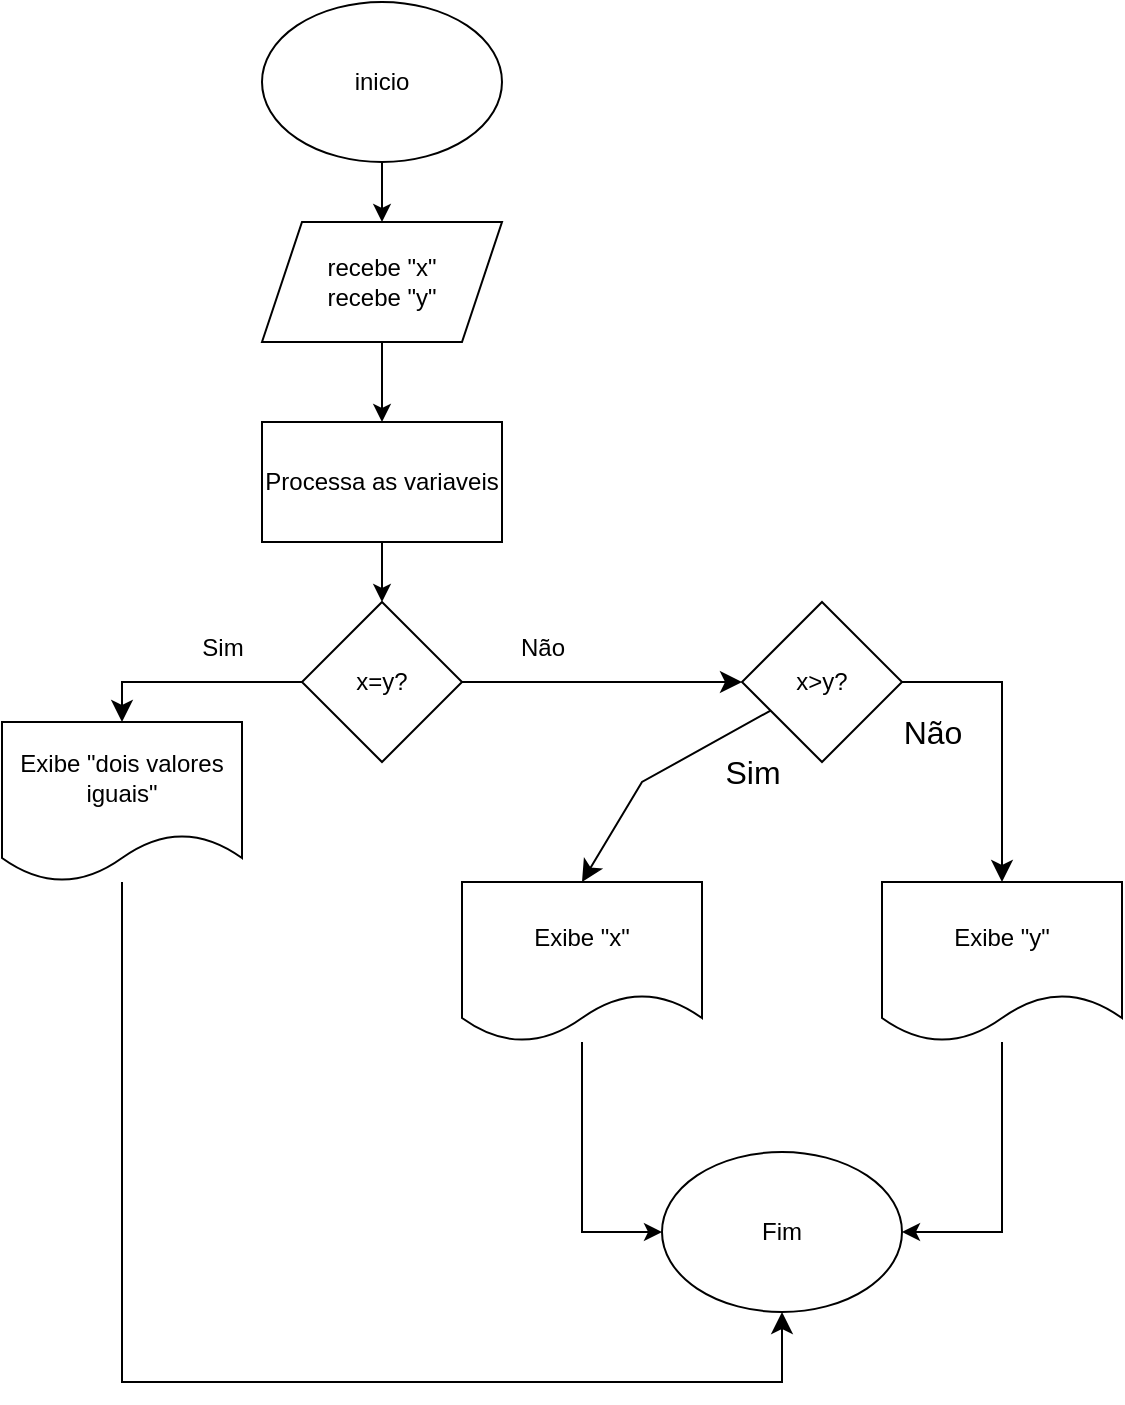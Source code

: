 <mxfile version="26.1.1">
  <diagram name="Página-1" id="HDcfTu-KNQShFsaTJg1-">
    <mxGraphModel dx="418" dy="715" grid="1" gridSize="10" guides="1" tooltips="1" connect="1" arrows="1" fold="1" page="1" pageScale="1" pageWidth="827" pageHeight="1169" math="0" shadow="0">
      <root>
        <mxCell id="0" />
        <mxCell id="1" parent="0" />
        <mxCell id="EGZuov65ARzPs76qATdW-5" style="edgeStyle=orthogonalEdgeStyle;rounded=0;orthogonalLoop=1;jettySize=auto;html=1;exitX=0.5;exitY=1;exitDx=0;exitDy=0;entryX=0.5;entryY=0;entryDx=0;entryDy=0;" parent="1" source="EGZuov65ARzPs76qATdW-1" target="EGZuov65ARzPs76qATdW-2" edge="1">
          <mxGeometry relative="1" as="geometry" />
        </mxCell>
        <mxCell id="EGZuov65ARzPs76qATdW-1" value="inicio" style="ellipse;whiteSpace=wrap;html=1;" parent="1" vertex="1">
          <mxGeometry x="230" y="70" width="120" height="80" as="geometry" />
        </mxCell>
        <mxCell id="EGZuov65ARzPs76qATdW-4" value="" style="edgeStyle=orthogonalEdgeStyle;rounded=0;orthogonalLoop=1;jettySize=auto;html=1;" parent="1" source="EGZuov65ARzPs76qATdW-2" target="EGZuov65ARzPs76qATdW-3" edge="1">
          <mxGeometry relative="1" as="geometry" />
        </mxCell>
        <mxCell id="EGZuov65ARzPs76qATdW-2" value="&lt;div&gt;recebe &quot;x&quot;&lt;/div&gt;recebe &quot;y&quot;" style="shape=parallelogram;perimeter=parallelogramPerimeter;whiteSpace=wrap;html=1;fixedSize=1;" parent="1" vertex="1">
          <mxGeometry x="230" y="180" width="120" height="60" as="geometry" />
        </mxCell>
        <mxCell id="EGZuov65ARzPs76qATdW-7" value="" style="edgeStyle=orthogonalEdgeStyle;rounded=0;orthogonalLoop=1;jettySize=auto;html=1;" parent="1" source="EGZuov65ARzPs76qATdW-3" target="EGZuov65ARzPs76qATdW-6" edge="1">
          <mxGeometry relative="1" as="geometry" />
        </mxCell>
        <mxCell id="EGZuov65ARzPs76qATdW-3" value="Processa as variaveis" style="rounded=0;whiteSpace=wrap;html=1;" parent="1" vertex="1">
          <mxGeometry x="230" y="280" width="120" height="60" as="geometry" />
        </mxCell>
        <mxCell id="k1jtJys0_bz8VEq-7XYL-3" style="edgeStyle=none;curved=0;rounded=0;orthogonalLoop=1;jettySize=auto;html=1;exitX=0;exitY=0.5;exitDx=0;exitDy=0;entryX=0.5;entryY=0;entryDx=0;entryDy=0;fontSize=12;startSize=8;endSize=8;" edge="1" parent="1" source="EGZuov65ARzPs76qATdW-6" target="k1jtJys0_bz8VEq-7XYL-1">
          <mxGeometry relative="1" as="geometry">
            <Array as="points">
              <mxPoint x="160" y="410" />
            </Array>
          </mxGeometry>
        </mxCell>
        <mxCell id="k1jtJys0_bz8VEq-7XYL-8" value="" style="edgeStyle=none;curved=1;rounded=0;orthogonalLoop=1;jettySize=auto;html=1;fontSize=12;startSize=8;endSize=8;" edge="1" parent="1" source="EGZuov65ARzPs76qATdW-6" target="k1jtJys0_bz8VEq-7XYL-4">
          <mxGeometry relative="1" as="geometry" />
        </mxCell>
        <mxCell id="EGZuov65ARzPs76qATdW-6" value="x=y?" style="rhombus;whiteSpace=wrap;html=1;" parent="1" vertex="1">
          <mxGeometry x="250" y="370" width="80" height="80" as="geometry" />
        </mxCell>
        <mxCell id="EGZuov65ARzPs76qATdW-17" style="edgeStyle=orthogonalEdgeStyle;rounded=0;orthogonalLoop=1;jettySize=auto;html=1;entryX=1;entryY=0.5;entryDx=0;entryDy=0;" parent="1" source="EGZuov65ARzPs76qATdW-8" target="EGZuov65ARzPs76qATdW-14" edge="1">
          <mxGeometry relative="1" as="geometry" />
        </mxCell>
        <mxCell id="EGZuov65ARzPs76qATdW-8" value="Exibe &quot;y&quot;" style="shape=document;whiteSpace=wrap;html=1;boundedLbl=1;" parent="1" vertex="1">
          <mxGeometry x="540" y="510" width="120" height="80" as="geometry" />
        </mxCell>
        <mxCell id="EGZuov65ARzPs76qATdW-16" style="edgeStyle=orthogonalEdgeStyle;rounded=0;orthogonalLoop=1;jettySize=auto;html=1;entryX=0;entryY=0.5;entryDx=0;entryDy=0;" parent="1" source="EGZuov65ARzPs76qATdW-10" target="EGZuov65ARzPs76qATdW-14" edge="1">
          <mxGeometry relative="1" as="geometry" />
        </mxCell>
        <mxCell id="EGZuov65ARzPs76qATdW-10" value="Exibe &quot;x&quot;" style="shape=document;whiteSpace=wrap;html=1;boundedLbl=1;" parent="1" vertex="1">
          <mxGeometry x="330" y="510" width="120" height="80" as="geometry" />
        </mxCell>
        <mxCell id="EGZuov65ARzPs76qATdW-12" value="Sim" style="text;html=1;align=center;verticalAlign=middle;resizable=0;points=[];autosize=1;strokeColor=none;fillColor=none;" parent="1" vertex="1">
          <mxGeometry x="190" y="378" width="40" height="30" as="geometry" />
        </mxCell>
        <mxCell id="EGZuov65ARzPs76qATdW-13" value="Não" style="text;html=1;align=center;verticalAlign=middle;resizable=0;points=[];autosize=1;strokeColor=none;fillColor=none;" parent="1" vertex="1">
          <mxGeometry x="345" y="378" width="50" height="30" as="geometry" />
        </mxCell>
        <mxCell id="EGZuov65ARzPs76qATdW-14" value="Fim" style="ellipse;whiteSpace=wrap;html=1;" parent="1" vertex="1">
          <mxGeometry x="430" y="645" width="120" height="80" as="geometry" />
        </mxCell>
        <mxCell id="k1jtJys0_bz8VEq-7XYL-11" style="edgeStyle=none;curved=0;rounded=0;orthogonalLoop=1;jettySize=auto;html=1;fontSize=12;startSize=8;endSize=8;entryX=0.5;entryY=1;entryDx=0;entryDy=0;" edge="1" parent="1" source="k1jtJys0_bz8VEq-7XYL-1" target="EGZuov65ARzPs76qATdW-14">
          <mxGeometry relative="1" as="geometry">
            <mxPoint x="330" y="680" as="targetPoint" />
            <Array as="points">
              <mxPoint x="160" y="760" />
              <mxPoint x="490" y="760" />
            </Array>
          </mxGeometry>
        </mxCell>
        <mxCell id="k1jtJys0_bz8VEq-7XYL-1" value="Exibe &quot;dois valores iguais&quot;" style="shape=document;whiteSpace=wrap;html=1;boundedLbl=1;" vertex="1" parent="1">
          <mxGeometry x="100" y="430" width="120" height="80" as="geometry" />
        </mxCell>
        <mxCell id="k1jtJys0_bz8VEq-7XYL-9" style="edgeStyle=none;curved=0;rounded=0;orthogonalLoop=1;jettySize=auto;html=1;entryX=0.5;entryY=0;entryDx=0;entryDy=0;fontSize=12;startSize=8;endSize=8;" edge="1" parent="1" source="k1jtJys0_bz8VEq-7XYL-4" target="EGZuov65ARzPs76qATdW-10">
          <mxGeometry relative="1" as="geometry">
            <Array as="points">
              <mxPoint x="420" y="460" />
            </Array>
          </mxGeometry>
        </mxCell>
        <mxCell id="k1jtJys0_bz8VEq-7XYL-10" style="edgeStyle=none;curved=0;rounded=0;orthogonalLoop=1;jettySize=auto;html=1;entryX=0.5;entryY=0;entryDx=0;entryDy=0;fontSize=12;startSize=8;endSize=8;" edge="1" parent="1" source="k1jtJys0_bz8VEq-7XYL-4" target="EGZuov65ARzPs76qATdW-8">
          <mxGeometry relative="1" as="geometry">
            <Array as="points">
              <mxPoint x="600" y="410" />
            </Array>
          </mxGeometry>
        </mxCell>
        <mxCell id="k1jtJys0_bz8VEq-7XYL-4" value="x&amp;gt;y?" style="rhombus;whiteSpace=wrap;html=1;" vertex="1" parent="1">
          <mxGeometry x="470" y="370" width="80" height="80" as="geometry" />
        </mxCell>
        <mxCell id="k1jtJys0_bz8VEq-7XYL-12" value="Sim" style="text;html=1;align=center;verticalAlign=middle;resizable=0;points=[];autosize=1;strokeColor=none;fillColor=none;fontSize=16;" vertex="1" parent="1">
          <mxGeometry x="450" y="440" width="50" height="30" as="geometry" />
        </mxCell>
        <mxCell id="k1jtJys0_bz8VEq-7XYL-13" value="Não" style="text;html=1;align=center;verticalAlign=middle;resizable=0;points=[];autosize=1;strokeColor=none;fillColor=none;fontSize=16;" vertex="1" parent="1">
          <mxGeometry x="540" y="420" width="50" height="30" as="geometry" />
        </mxCell>
      </root>
    </mxGraphModel>
  </diagram>
</mxfile>

